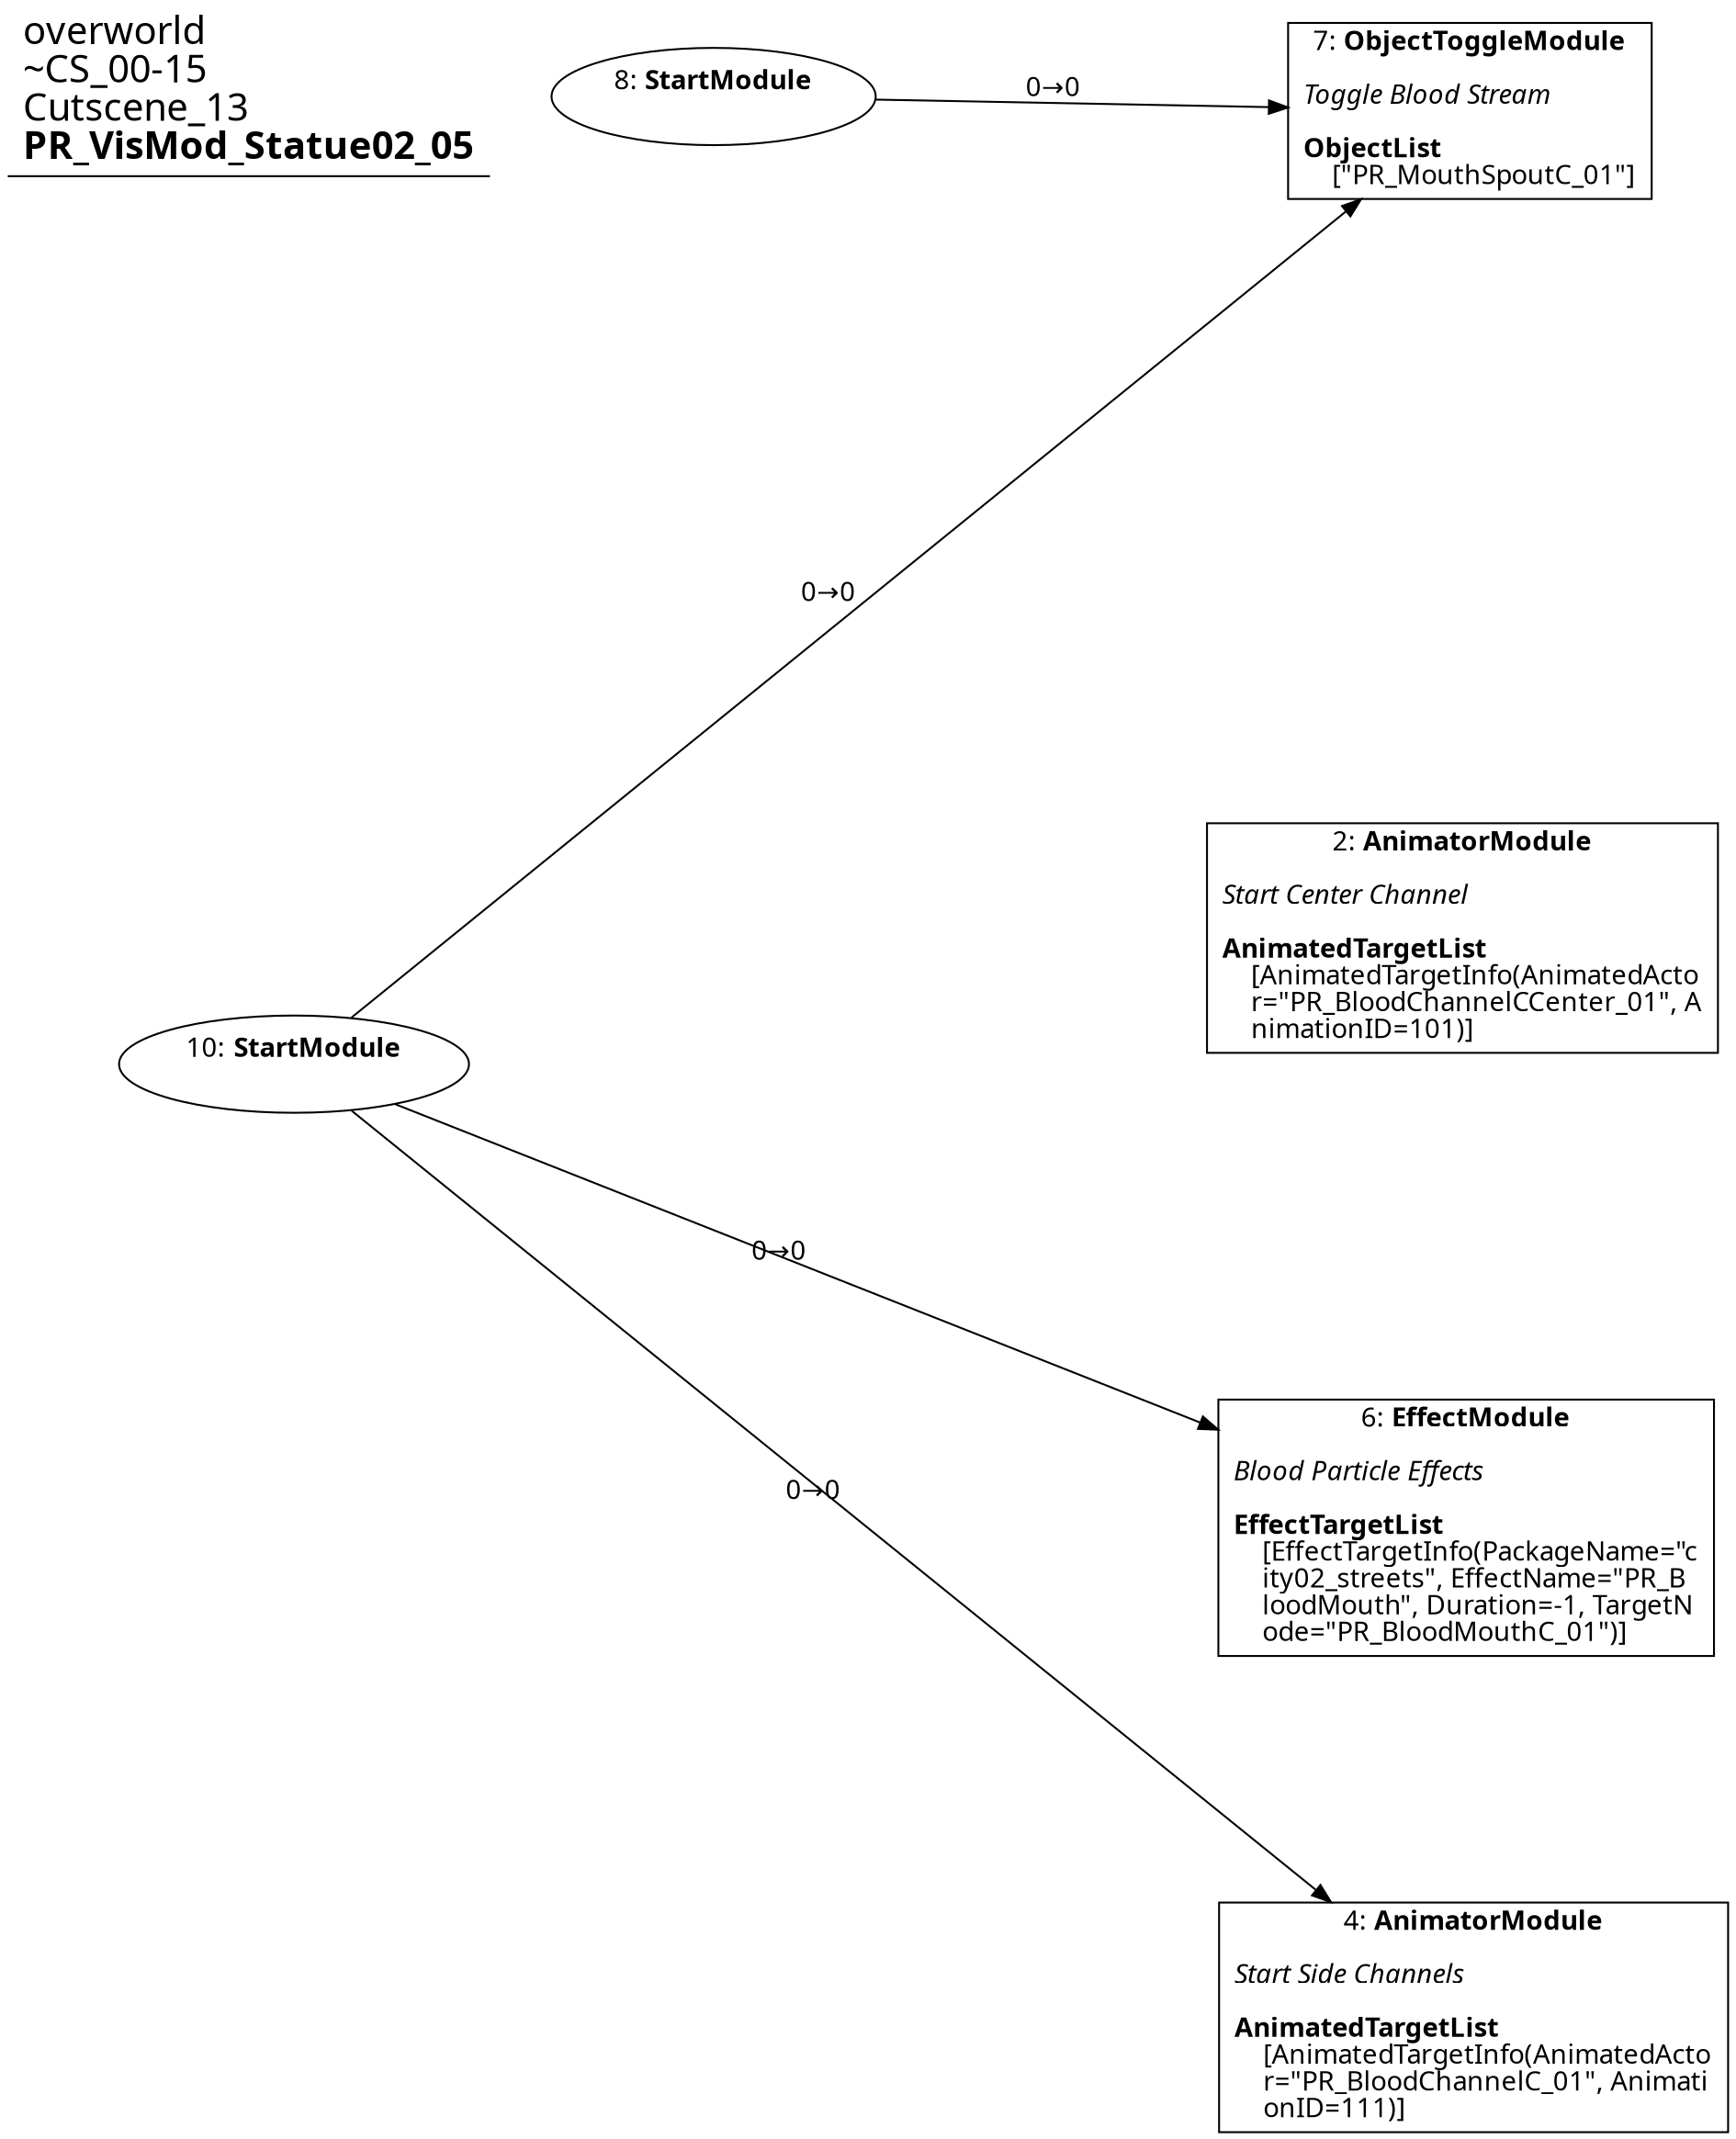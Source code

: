 digraph {
    layout = fdp;
    overlap = prism;
    sep = "+16";
    splines = spline;

    node [ shape = box ];

    graph [ fontname = "Segoe UI" ];
    node [ fontname = "Segoe UI" ];
    edge [ fontname = "Segoe UI" ];

    2 [ label = <2: <b>AnimatorModule</b><br/><br/><i>Start Center Channel<br align="left"/></i><br align="left"/><b>AnimatedTargetList</b><br align="left"/>    [AnimatedTargetInfo(AnimatedActo<br align="left"/>    r=&quot;PR_BloodChannelCCenter_01&quot;, A<br align="left"/>    nimationID=101)]<br align="left"/>> ];
    2 [ pos = "0.272,-0.07700001!" ];

    4 [ label = <4: <b>AnimatorModule</b><br/><br/><i>Start Side Channels<br align="left"/></i><br align="left"/><b>AnimatedTargetList</b><br align="left"/>    [AnimatedTargetInfo(AnimatedActo<br align="left"/>    r=&quot;PR_BloodChannelC_01&quot;, Animati<br align="left"/>    onID=111)]<br align="left"/>> ];
    4 [ pos = "0.275,-0.36800003!" ];

    6 [ label = <6: <b>EffectModule</b><br/><br/><i>Blood Particle Effects<br align="left"/></i><br align="left"/><b>EffectTargetList</b><br align="left"/>    [EffectTargetInfo(PackageName=&quot;c<br align="left"/>    ity02_streets&quot;, EffectName=&quot;PR_B<br align="left"/>    loodMouth&quot;, Duration=-1, TargetN<br align="left"/>    ode=&quot;PR_BloodMouthC_01&quot;)]<br align="left"/>> ];
    6 [ pos = "0.273,-0.23600002!" ];

    7 [ label = <7: <b>ObjectToggleModule</b><br/><br/><i>Toggle Blood Stream<br align="left"/></i><br align="left"/><b>ObjectList</b><br align="left"/>    [&quot;PR_MouthSpoutC_01&quot;]<br align="left"/>> ];
    7 [ pos = "0.27400002,0.14600001!" ];

    8 [ label = <8: <b>StartModule</b><br/><br/>> ];
    8 [ shape = oval ]
    8 [ pos = "0.059000004,0.15!" ];
    8 -> 7 [ label = "0→0" ];

    10 [ label = <10: <b>StartModule</b><br/><br/>> ];
    10 [ shape = oval ]
    10 [ pos = "-0.043,-0.11100001!" ];
    10 -> 7 [ label = "0→0" ];
    10 -> 6 [ label = "0→0" ];
    10 -> 4 [ label = "0→0" ];

    title [ pos = "-0.044000003,0.15100001!" ];
    title [ shape = underline ];
    title [ label = <<font point-size="20">overworld<br align="left"/>~CS_00-15<br align="left"/>Cutscene_13<br align="left"/><b>PR_VisMod_Statue02_05</b><br align="left"/></font>> ];
}
